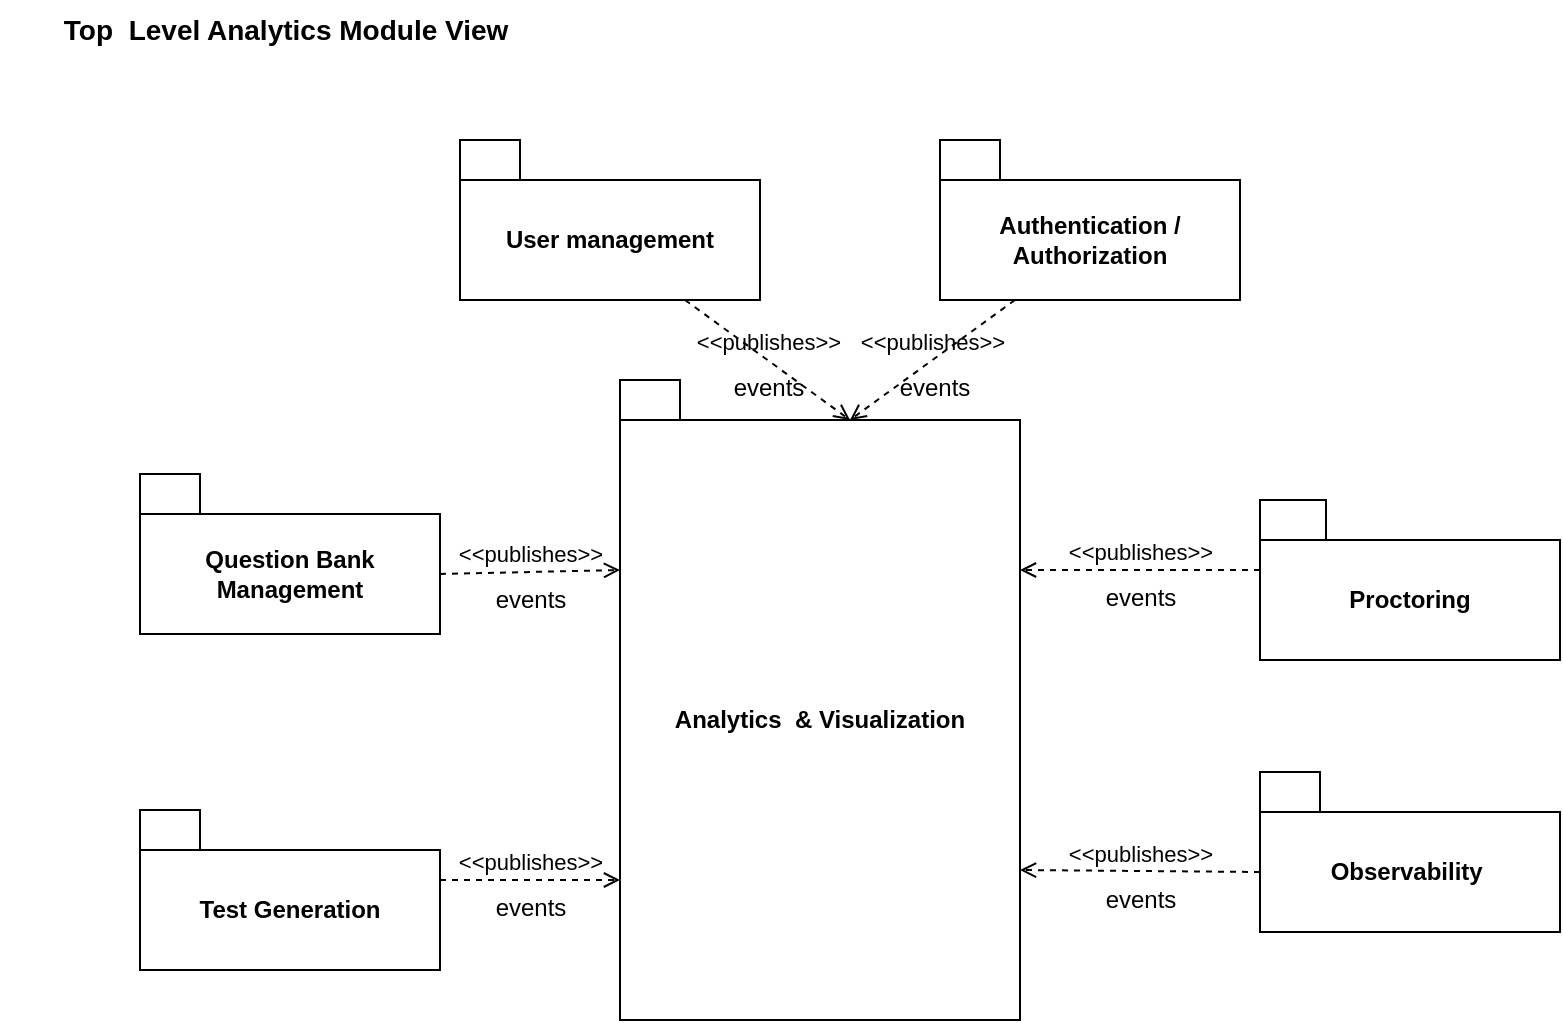 <mxfile version="21.6.2" type="github">
  <diagram name="Page-1" id="b5b7bab2-c9e2-2cf4-8b2a-24fd1a2a6d21">
    <mxGraphModel dx="1674" dy="756" grid="1" gridSize="10" guides="1" tooltips="1" connect="1" arrows="1" fold="1" page="1" pageScale="1" pageWidth="827" pageHeight="1169" background="none" math="0" shadow="0">
      <root>
        <mxCell id="0" />
        <mxCell id="1" parent="0" />
        <mxCell id="FBMY-A8t-gHXTeacb_9--2" value="Proctoring" style="shape=folder;fontStyle=1;tabWidth=33;tabHeight=20;tabPosition=left;html=1;boundedLbl=1;whiteSpace=wrap;" vertex="1" parent="1">
          <mxGeometry x="640" y="260" width="150" height="80" as="geometry" />
        </mxCell>
        <mxCell id="FBMY-A8t-gHXTeacb_9--4" value="Question Bank Management" style="shape=folder;fontStyle=1;tabWidth=30;tabHeight=20;tabPosition=left;html=1;boundedLbl=1;whiteSpace=wrap;" vertex="1" parent="1">
          <mxGeometry x="80" y="247" width="150" height="80" as="geometry" />
        </mxCell>
        <mxCell id="FBMY-A8t-gHXTeacb_9--5" value="Test Generation" style="shape=folder;fontStyle=1;tabWidth=30;tabHeight=20;tabPosition=left;html=1;boundedLbl=1;whiteSpace=wrap;" vertex="1" parent="1">
          <mxGeometry x="80" y="415" width="150" height="80" as="geometry" />
        </mxCell>
        <mxCell id="FBMY-A8t-gHXTeacb_9--6" value="Authentication /&lt;br&gt;Authorization" style="shape=folder;fontStyle=1;tabWidth=30;tabHeight=20;tabPosition=left;html=1;boundedLbl=1;whiteSpace=wrap;" vertex="1" parent="1">
          <mxGeometry x="480" y="80" width="150" height="80" as="geometry" />
        </mxCell>
        <mxCell id="FBMY-A8t-gHXTeacb_9--7" value="User management" style="shape=folder;fontStyle=1;tabWidth=30;tabHeight=20;tabPosition=left;html=1;boundedLbl=1;whiteSpace=wrap;" vertex="1" parent="1">
          <mxGeometry x="240" y="80" width="150" height="80" as="geometry" />
        </mxCell>
        <mxCell id="FBMY-A8t-gHXTeacb_9--8" value="Analytics&amp;nbsp; &amp;amp; Visualization" style="shape=folder;fontStyle=1;tabWidth=30;tabHeight=20;tabPosition=left;html=1;boundedLbl=1;whiteSpace=wrap;" vertex="1" parent="1">
          <mxGeometry x="320" y="200" width="200" height="320" as="geometry" />
        </mxCell>
        <mxCell id="FBMY-A8t-gHXTeacb_9--10" value="Observability&amp;nbsp;" style="shape=folder;fontStyle=1;tabWidth=30;tabHeight=20;tabPosition=left;html=1;boundedLbl=1;whiteSpace=wrap;" vertex="1" parent="1">
          <mxGeometry x="640" y="396" width="150" height="80" as="geometry" />
        </mxCell>
        <mxCell id="FBMY-A8t-gHXTeacb_9--11" value="&amp;lt;&amp;lt;publishes&amp;gt;&amp;gt;" style="endArrow=open;html=1;rounded=0;align=center;verticalAlign=bottom;dashed=1;endFill=0;labelBackgroundColor=none;exitX=0;exitY=0;exitDx=150;exitDy=50;exitPerimeter=0;entryX=0;entryY=0;entryDx=0;entryDy=95;entryPerimeter=0;" edge="1" parent="1" source="FBMY-A8t-gHXTeacb_9--4" target="FBMY-A8t-gHXTeacb_9--8">
          <mxGeometry relative="1" as="geometry">
            <mxPoint x="230" y="290" as="sourcePoint" />
            <mxPoint x="320" y="290" as="targetPoint" />
          </mxGeometry>
        </mxCell>
        <mxCell id="FBMY-A8t-gHXTeacb_9--12" value="events" style="resizable=0;html=1;align=center;verticalAlign=top;labelBackgroundColor=none;" connectable="0" vertex="1" parent="FBMY-A8t-gHXTeacb_9--11">
          <mxGeometry relative="1" as="geometry" />
        </mxCell>
        <mxCell id="FBMY-A8t-gHXTeacb_9--13" value="&amp;lt;&amp;lt;publishes&amp;gt;&amp;gt;" style="endArrow=open;html=1;rounded=0;align=center;verticalAlign=bottom;dashed=1;endFill=0;labelBackgroundColor=none;exitX=0;exitY=0;exitDx=150;exitDy=35;exitPerimeter=0;" edge="1" parent="1" source="FBMY-A8t-gHXTeacb_9--5">
          <mxGeometry relative="1" as="geometry">
            <mxPoint x="230" y="490" as="sourcePoint" />
            <mxPoint x="320" y="450" as="targetPoint" />
          </mxGeometry>
        </mxCell>
        <mxCell id="FBMY-A8t-gHXTeacb_9--14" value="events" style="resizable=0;html=1;align=center;verticalAlign=top;labelBackgroundColor=none;" connectable="0" vertex="1" parent="FBMY-A8t-gHXTeacb_9--13">
          <mxGeometry relative="1" as="geometry" />
        </mxCell>
        <mxCell id="FBMY-A8t-gHXTeacb_9--15" value="&amp;lt;&amp;lt;publishes&amp;gt;&amp;gt;" style="endArrow=open;html=1;rounded=0;align=center;verticalAlign=bottom;dashed=1;endFill=0;labelBackgroundColor=none;entryX=0;entryY=0;entryDx=200;entryDy=95;entryPerimeter=0;exitX=0;exitY=0;exitDx=0;exitDy=35;exitPerimeter=0;" edge="1" parent="1" source="FBMY-A8t-gHXTeacb_9--2" target="FBMY-A8t-gHXTeacb_9--8">
          <mxGeometry relative="1" as="geometry">
            <mxPoint x="770" y="260" as="sourcePoint" />
            <mxPoint x="740" y="240" as="targetPoint" />
          </mxGeometry>
        </mxCell>
        <mxCell id="FBMY-A8t-gHXTeacb_9--16" value="events" style="resizable=0;html=1;align=center;verticalAlign=top;labelBackgroundColor=none;" connectable="0" vertex="1" parent="FBMY-A8t-gHXTeacb_9--15">
          <mxGeometry relative="1" as="geometry" />
        </mxCell>
        <mxCell id="FBMY-A8t-gHXTeacb_9--17" value="&amp;lt;&amp;lt;publishes&amp;gt;&amp;gt;" style="endArrow=open;html=1;rounded=0;align=center;verticalAlign=bottom;dashed=1;endFill=0;labelBackgroundColor=none;exitX=0;exitY=0;exitDx=0;exitDy=50;exitPerimeter=0;entryX=0;entryY=0;entryDx=200;entryDy=245;entryPerimeter=0;" edge="1" parent="1" source="FBMY-A8t-gHXTeacb_9--10" target="FBMY-A8t-gHXTeacb_9--8">
          <mxGeometry relative="1" as="geometry">
            <mxPoint x="550" y="592" as="sourcePoint" />
            <mxPoint x="640" y="590" as="targetPoint" />
          </mxGeometry>
        </mxCell>
        <mxCell id="FBMY-A8t-gHXTeacb_9--18" value="events" style="resizable=0;html=1;align=center;verticalAlign=top;labelBackgroundColor=none;" connectable="0" vertex="1" parent="FBMY-A8t-gHXTeacb_9--17">
          <mxGeometry relative="1" as="geometry" />
        </mxCell>
        <mxCell id="FBMY-A8t-gHXTeacb_9--19" value="&amp;lt;&amp;lt;publishes&amp;gt;&amp;gt;" style="endArrow=open;html=1;rounded=0;align=center;verticalAlign=bottom;dashed=1;endFill=0;labelBackgroundColor=none;exitX=0.75;exitY=1;exitDx=0;exitDy=0;exitPerimeter=0;entryX=0;entryY=0;entryDx=115;entryDy=20;entryPerimeter=0;" edge="1" parent="1" source="FBMY-A8t-gHXTeacb_9--7" target="FBMY-A8t-gHXTeacb_9--8">
          <mxGeometry relative="1" as="geometry">
            <mxPoint x="310" y="62" as="sourcePoint" />
            <mxPoint x="400" y="60" as="targetPoint" />
          </mxGeometry>
        </mxCell>
        <mxCell id="FBMY-A8t-gHXTeacb_9--20" value="events" style="resizable=0;html=1;align=center;verticalAlign=top;labelBackgroundColor=none;" connectable="0" vertex="1" parent="FBMY-A8t-gHXTeacb_9--19">
          <mxGeometry relative="1" as="geometry" />
        </mxCell>
        <mxCell id="FBMY-A8t-gHXTeacb_9--21" value="&amp;lt;&amp;lt;publishes&amp;gt;&amp;gt;" style="endArrow=open;html=1;rounded=0;align=center;verticalAlign=bottom;dashed=1;endFill=0;labelBackgroundColor=none;exitX=0.25;exitY=1;exitDx=0;exitDy=0;exitPerimeter=0;entryX=0;entryY=0;entryDx=115;entryDy=20;entryPerimeter=0;" edge="1" parent="1" source="FBMY-A8t-gHXTeacb_9--6" target="FBMY-A8t-gHXTeacb_9--8">
          <mxGeometry relative="1" as="geometry">
            <mxPoint x="440" y="200" as="sourcePoint" />
            <mxPoint x="530" y="198" as="targetPoint" />
          </mxGeometry>
        </mxCell>
        <mxCell id="FBMY-A8t-gHXTeacb_9--22" value="events" style="resizable=0;html=1;align=center;verticalAlign=top;labelBackgroundColor=none;" connectable="0" vertex="1" parent="FBMY-A8t-gHXTeacb_9--21">
          <mxGeometry relative="1" as="geometry" />
        </mxCell>
        <mxCell id="FBMY-A8t-gHXTeacb_9--27" value="&lt;font style=&quot;font-size: 14px;&quot;&gt;Top&amp;nbsp; Level Analytics Module View&amp;nbsp;&lt;/font&gt;" style="text;html=1;strokeColor=none;fillColor=none;align=center;verticalAlign=middle;whiteSpace=wrap;rounded=0;fontStyle=1" vertex="1" parent="1">
          <mxGeometry x="10" y="10" width="290" height="30" as="geometry" />
        </mxCell>
      </root>
    </mxGraphModel>
  </diagram>
</mxfile>
